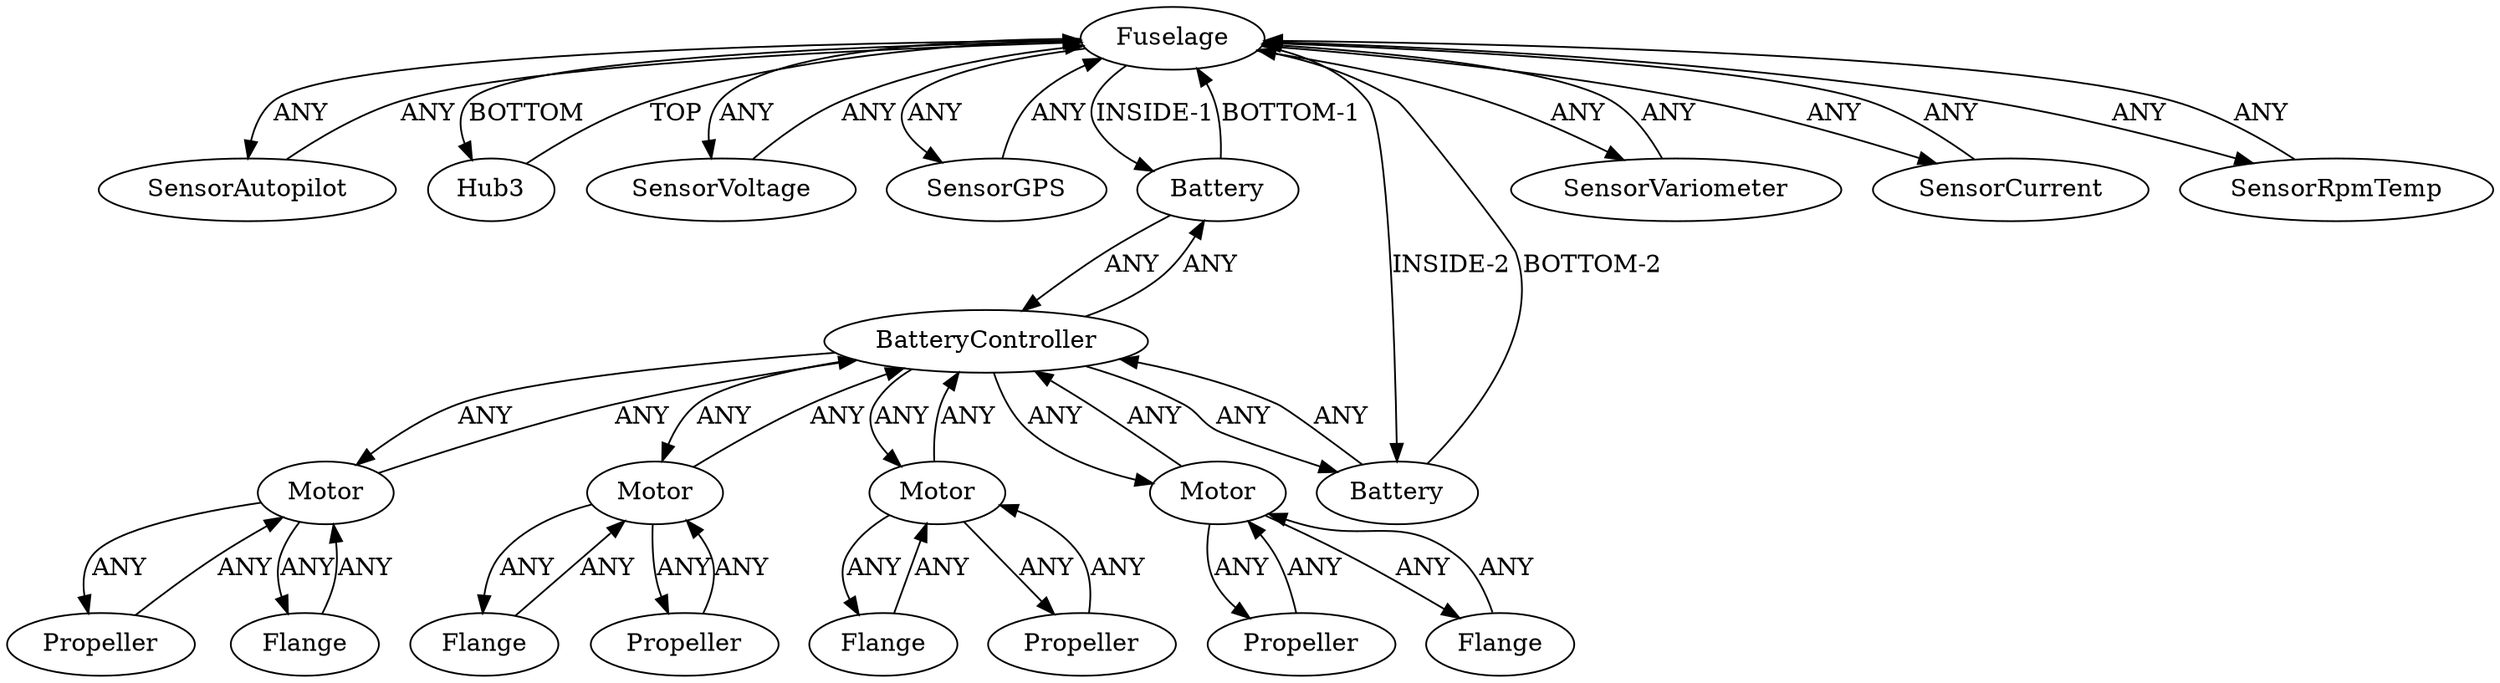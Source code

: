 /* Created by igraph 0.10.2 */
digraph {
  0 [
    instance=Fuselage_instance_1
    label=Fuselage
  ];
  1 [
    instance=Flange_instance_1
    label=Flange
  ];
  2 [
    instance=Motor_instance_1
    label=Motor
  ];
  3 [
    instance=SensorAutopilot_instance_1
    label=SensorAutopilot
  ];
  4 [
    instance=Hub3_instance_4
    label=Hub3
  ];
  5 [
    instance=Propeller_instance_1
    label=Propeller
  ];
  6 [
    instance=Flange_instance_2
    label=Flange
  ];
  7 [
    instance=SensorVoltage_instance_1
    label=SensorVoltage
  ];
  8 [
    instance=Propeller_instance_2
    label=Propeller
  ];
  9 [
    instance=Motor_instance_2
    label=Motor
  ];
  10 [
    instance=Motor_instance_3
    label=Motor
  ];
  11 [
    instance=Flange_instance_3
    label=Flange
  ];
  12 [
    instance=Propeller_instance_3
    label=Propeller
  ];
  13 [
    instance=Flange_instance_4
    label=Flange
  ];
  14 [
    instance=SensorGPS_instance_1
    label=SensorGPS
  ];
  15 [
    instance=Battery_instance_1
    label=Battery
  ];
  16 [
    instance=SensorVariometer_instance_1
    label=SensorVariometer
  ];
  17 [
    instance=Battery_instance_2
    label=Battery
  ];
  18 [
    instance=SensorCurrent_instance_1
    label=SensorCurrent
  ];
  19 [
    instance=Motor_instance_4
    label=Motor
  ];
  20 [
    instance=Propeller_instance_4
    label=Propeller
  ];
  21 [
    instance=BatteryController_instance_1
    label=BatteryController
  ];
  22 [
    instance=SensorRpmTemp_instance_1
    label=SensorRpmTemp
  ];

  0 -> 3 [
    label=ANY
  ];
  0 -> 4 [
    label=BOTTOM
  ];
  0 -> 7 [
    label=ANY
  ];
  0 -> 14 [
    label=ANY
  ];
  0 -> 15 [
    label="INSIDE-1"
  ];
  0 -> 16 [
    label=ANY
  ];
  0 -> 17 [
    label="INSIDE-2"
  ];
  0 -> 18 [
    label=ANY
  ];
  0 -> 22 [
    label=ANY
  ];
  1 -> 2 [
    label=ANY
  ];
  2 -> 1 [
    label=ANY
  ];
  2 -> 5 [
    label=ANY
  ];
  2 -> 21 [
    label=ANY
  ];
  3 -> 0 [
    label=ANY
  ];
  4 -> 0 [
    label=TOP
  ];
  5 -> 2 [
    label=ANY
  ];
  6 -> 19 [
    label=ANY
  ];
  7 -> 0 [
    label=ANY
  ];
  8 -> 9 [
    label=ANY
  ];
  9 -> 8 [
    label=ANY
  ];
  9 -> 11 [
    label=ANY
  ];
  9 -> 21 [
    label=ANY
  ];
  10 -> 12 [
    label=ANY
  ];
  10 -> 13 [
    label=ANY
  ];
  10 -> 21 [
    label=ANY
  ];
  11 -> 9 [
    label=ANY
  ];
  12 -> 10 [
    label=ANY
  ];
  13 -> 10 [
    label=ANY
  ];
  14 -> 0 [
    label=ANY
  ];
  15 -> 0 [
    label="BOTTOM-1"
  ];
  15 -> 21 [
    label=ANY
  ];
  16 -> 0 [
    label=ANY
  ];
  17 -> 0 [
    label="BOTTOM-2"
  ];
  17 -> 21 [
    label=ANY
  ];
  18 -> 0 [
    label=ANY
  ];
  19 -> 6 [
    label=ANY
  ];
  19 -> 20 [
    label=ANY
  ];
  19 -> 21 [
    label=ANY
  ];
  20 -> 19 [
    label=ANY
  ];
  21 -> 2 [
    label=ANY
  ];
  21 -> 9 [
    label=ANY
  ];
  21 -> 10 [
    label=ANY
  ];
  21 -> 15 [
    label=ANY
  ];
  21 -> 17 [
    label=ANY
  ];
  21 -> 19 [
    label=ANY
  ];
  22 -> 0 [
    label=ANY
  ];
}
